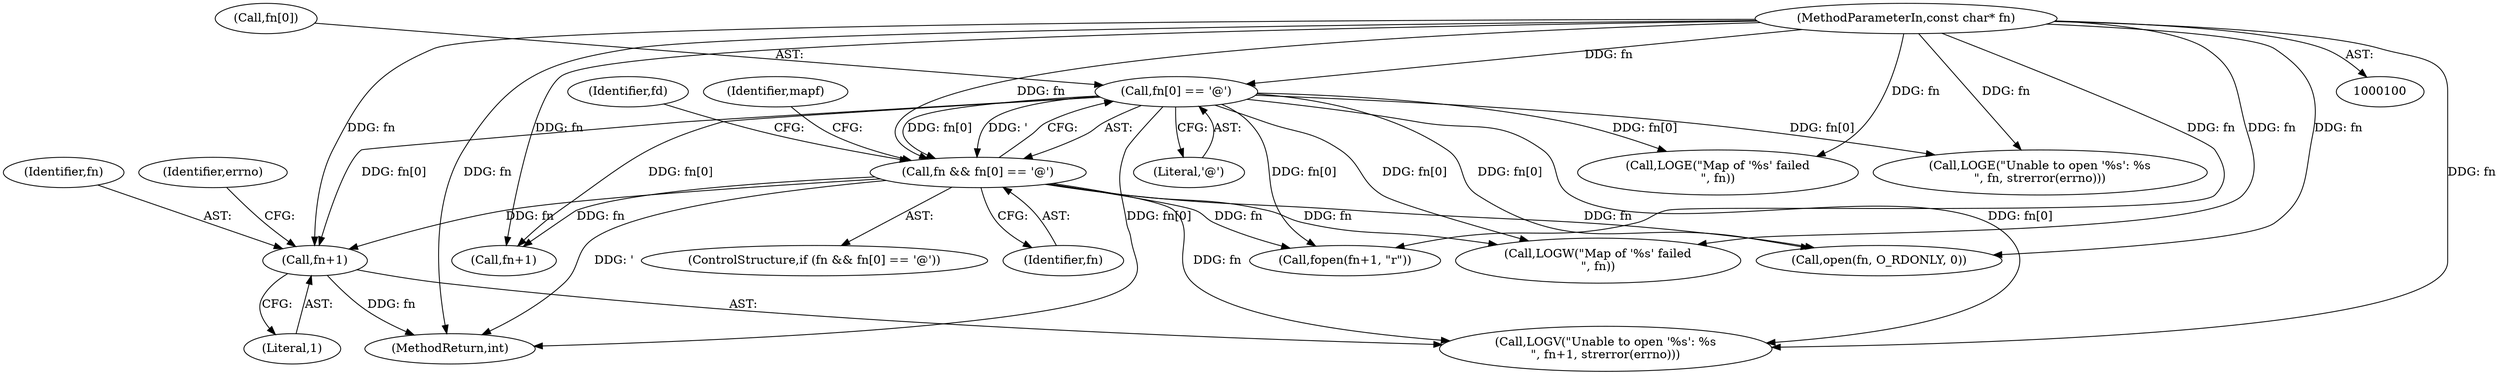 digraph "0_Android_28a566f7731b4cb76d2a9ba16d997ac5aeb07dad_1@pointer" {
"1000134" [label="(Call,fn+1)"];
"1000113" [label="(Call,fn[0] == '@')"];
"1000101" [label="(MethodParameterIn,const char* fn)"];
"1000111" [label="(Call,fn && fn[0] == '@')"];
"1000112" [label="(Identifier,fn)"];
"1000136" [label="(Literal,1)"];
"1000200" [label="(MethodReturn,int)"];
"1000163" [label="(Identifier,fd)"];
"1000164" [label="(Call,open(fn, O_RDONLY, 0))"];
"1000134" [label="(Call,fn+1)"];
"1000123" [label="(Call,fn+1)"];
"1000135" [label="(Identifier,fn)"];
"1000188" [label="(Call,LOGE(\"Map of '%s' failed\n\", fn))"];
"1000117" [label="(Literal,'@')"];
"1000121" [label="(Identifier,mapf)"];
"1000110" [label="(ControlStructure,if (fn && fn[0] == '@'))"];
"1000173" [label="(Call,LOGE(\"Unable to open '%s': %s\n\", fn, strerror(errno)))"];
"1000111" [label="(Call,fn && fn[0] == '@')"];
"1000101" [label="(MethodParameterIn,const char* fn)"];
"1000138" [label="(Identifier,errno)"];
"1000122" [label="(Call,fopen(fn+1, \"r\"))"];
"1000114" [label="(Call,fn[0])"];
"1000149" [label="(Call,LOGW(\"Map of '%s' failed\n\", fn))"];
"1000113" [label="(Call,fn[0] == '@')"];
"1000132" [label="(Call,LOGV(\"Unable to open '%s': %s\n\", fn+1, strerror(errno)))"];
"1000134" -> "1000132"  [label="AST: "];
"1000134" -> "1000136"  [label="CFG: "];
"1000135" -> "1000134"  [label="AST: "];
"1000136" -> "1000134"  [label="AST: "];
"1000138" -> "1000134"  [label="CFG: "];
"1000134" -> "1000200"  [label="DDG: fn"];
"1000113" -> "1000134"  [label="DDG: fn[0]"];
"1000101" -> "1000134"  [label="DDG: fn"];
"1000111" -> "1000134"  [label="DDG: fn"];
"1000113" -> "1000111"  [label="AST: "];
"1000113" -> "1000117"  [label="CFG: "];
"1000114" -> "1000113"  [label="AST: "];
"1000117" -> "1000113"  [label="AST: "];
"1000111" -> "1000113"  [label="CFG: "];
"1000113" -> "1000200"  [label="DDG: fn[0]"];
"1000113" -> "1000111"  [label="DDG: fn[0]"];
"1000113" -> "1000111"  [label="DDG: '"];
"1000101" -> "1000113"  [label="DDG: fn"];
"1000113" -> "1000122"  [label="DDG: fn[0]"];
"1000113" -> "1000123"  [label="DDG: fn[0]"];
"1000113" -> "1000132"  [label="DDG: fn[0]"];
"1000113" -> "1000149"  [label="DDG: fn[0]"];
"1000113" -> "1000164"  [label="DDG: fn[0]"];
"1000113" -> "1000173"  [label="DDG: fn[0]"];
"1000113" -> "1000188"  [label="DDG: fn[0]"];
"1000101" -> "1000100"  [label="AST: "];
"1000101" -> "1000200"  [label="DDG: fn"];
"1000101" -> "1000111"  [label="DDG: fn"];
"1000101" -> "1000122"  [label="DDG: fn"];
"1000101" -> "1000123"  [label="DDG: fn"];
"1000101" -> "1000132"  [label="DDG: fn"];
"1000101" -> "1000149"  [label="DDG: fn"];
"1000101" -> "1000164"  [label="DDG: fn"];
"1000101" -> "1000173"  [label="DDG: fn"];
"1000101" -> "1000188"  [label="DDG: fn"];
"1000111" -> "1000110"  [label="AST: "];
"1000111" -> "1000112"  [label="CFG: "];
"1000112" -> "1000111"  [label="AST: "];
"1000121" -> "1000111"  [label="CFG: "];
"1000163" -> "1000111"  [label="CFG: "];
"1000111" -> "1000200"  [label="DDG: '"];
"1000111" -> "1000122"  [label="DDG: fn"];
"1000111" -> "1000123"  [label="DDG: fn"];
"1000111" -> "1000132"  [label="DDG: fn"];
"1000111" -> "1000149"  [label="DDG: fn"];
"1000111" -> "1000164"  [label="DDG: fn"];
}

